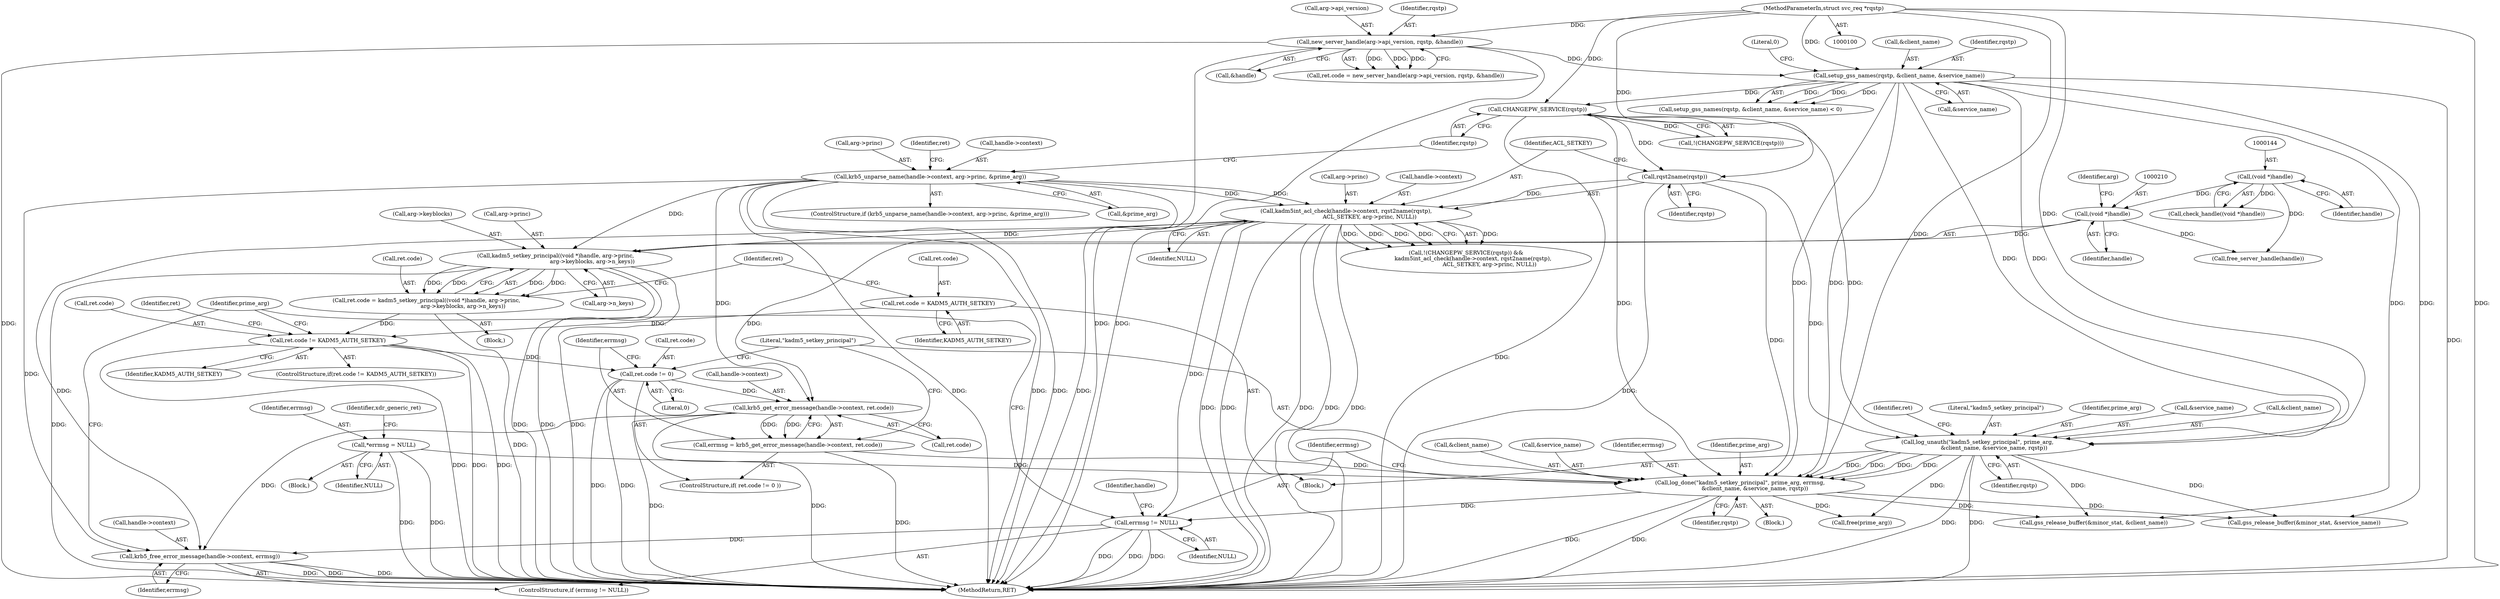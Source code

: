 digraph "0_krb5_83ed75feba32e46f736fcce0d96a0445f29b96c2_21@API" {
"1000271" [label="(Call,krb5_free_error_message(handle->context, errmsg))"];
"1000171" [label="(Call,krb5_unparse_name(handle->context, arg->princ, &prime_arg))"];
"1000251" [label="(Call,krb5_get_error_message(handle->context, ret.code))"];
"1000192" [label="(Call,kadm5int_acl_check(handle->context, rqst2name(rqstp),\n                           ACL_SETKEY, arg->princ, NULL))"];
"1000196" [label="(Call,rqst2name(rqstp))"];
"1000190" [label="(Call,CHANGEPW_SERVICE(rqstp))"];
"1000156" [label="(Call,setup_gss_names(rqstp, &client_name, &service_name))"];
"1000129" [label="(Call,new_server_handle(arg->api_version, rqstp, &handle))"];
"1000102" [label="(MethodParameterIn,struct svc_req *rqstp)"];
"1000244" [label="(Call,ret.code != 0)"];
"1000237" [label="(Call,ret.code != KADM5_AUTH_SETKEY)"];
"1000231" [label="(Call,ret.code = KADM5_AUTH_SETKEY)"];
"1000204" [label="(Call,ret.code = kadm5_setkey_principal((void *)handle, arg->princ,\n                                          arg->keyblocks, arg->n_keys))"];
"1000208" [label="(Call,kadm5_setkey_principal((void *)handle, arg->princ,\n                                          arg->keyblocks, arg->n_keys))"];
"1000209" [label="(Call,(void *)handle)"];
"1000143" [label="(Call,(void *)handle)"];
"1000268" [label="(Call,errmsg != NULL)"];
"1000258" [label="(Call,log_done(\"kadm5_setkey_principal\", prime_arg, errmsg,\n                 &client_name, &service_name, rqstp))"];
"1000223" [label="(Call,log_unauth(\"kadm5_setkey_principal\", prime_arg,\n                   &client_name, &service_name, rqstp))"];
"1000117" [label="(Call,*errmsg = NULL)"];
"1000249" [label="(Call,errmsg = krb5_get_error_message(handle->context, ret.code))"];
"1000241" [label="(Identifier,KADM5_AUTH_SETKEY)"];
"1000243" [label="(ControlStructure,if( ret.code != 0 ))"];
"1000231" [label="(Call,ret.code = KADM5_AUTH_SETKEY)"];
"1000269" [label="(Identifier,errmsg)"];
"1000170" [label="(ControlStructure,if (krb5_unparse_name(handle->context, arg->princ, &prime_arg)))"];
"1000222" [label="(Block,)"];
"1000284" [label="(Call,gss_release_buffer(&minor_stat, &service_name))"];
"1000118" [label="(Identifier,errmsg)"];
"1000266" [label="(Identifier,rqstp)"];
"1000249" [label="(Call,errmsg = krb5_get_error_message(handle->context, ret.code))"];
"1000262" [label="(Call,&client_name)"];
"1000225" [label="(Identifier,prime_arg)"];
"1000133" [label="(Identifier,rqstp)"];
"1000171" [label="(Call,krb5_unparse_name(handle->context, arg->princ, &prime_arg))"];
"1000178" [label="(Call,&prime_arg)"];
"1000199" [label="(Call,arg->princ)"];
"1000246" [label="(Identifier,ret)"];
"1000129" [label="(Call,new_server_handle(arg->api_version, rqstp, &handle))"];
"1000212" [label="(Call,arg->princ)"];
"1000289" [label="(Call,free_server_handle(handle))"];
"1000188" [label="(Call,!(CHANGEPW_SERVICE(rqstp)) &&\n        kadm5int_acl_check(handle->context, rqst2name(rqstp),\n                           ACL_SETKEY, arg->princ, NULL))"];
"1000157" [label="(Identifier,rqstp)"];
"1000134" [label="(Call,&handle)"];
"1000228" [label="(Call,&service_name)"];
"1000259" [label="(Literal,\"kadm5_setkey_principal\")"];
"1000271" [label="(Call,krb5_free_error_message(handle->context, errmsg))"];
"1000275" [label="(Identifier,errmsg)"];
"1000242" [label="(Block,)"];
"1000230" [label="(Identifier,rqstp)"];
"1000245" [label="(Call,ret.code)"];
"1000125" [label="(Call,ret.code = new_server_handle(arg->api_version, rqstp, &handle))"];
"1000205" [label="(Call,ret.code)"];
"1000203" [label="(Block,)"];
"1000226" [label="(Call,&client_name)"];
"1000244" [label="(Call,ret.code != 0)"];
"1000264" [label="(Call,&service_name)"];
"1000190" [label="(Call,CHANGEPW_SERVICE(rqstp))"];
"1000261" [label="(Identifier,errmsg)"];
"1000162" [label="(Literal,0)"];
"1000202" [label="(Identifier,NULL)"];
"1000143" [label="(Call,(void *)handle)"];
"1000102" [label="(MethodParameterIn,struct svc_req *rqstp)"];
"1000130" [label="(Call,arg->api_version)"];
"1000238" [label="(Call,ret.code)"];
"1000175" [label="(Call,arg->princ)"];
"1000277" [label="(Identifier,prime_arg)"];
"1000250" [label="(Identifier,errmsg)"];
"1000117" [label="(Call,*errmsg = NULL)"];
"1000172" [label="(Call,handle->context)"];
"1000268" [label="(Call,errmsg != NULL)"];
"1000191" [label="(Identifier,rqstp)"];
"1000260" [label="(Identifier,prime_arg)"];
"1000273" [label="(Identifier,handle)"];
"1000232" [label="(Call,ret.code)"];
"1000183" [label="(Identifier,ret)"];
"1000251" [label="(Call,krb5_get_error_message(handle->context, ret.code))"];
"1000270" [label="(Identifier,NULL)"];
"1000233" [label="(Identifier,ret)"];
"1000192" [label="(Call,kadm5int_acl_check(handle->context, rqst2name(rqstp),\n                           ACL_SETKEY, arg->princ, NULL))"];
"1000213" [label="(Identifier,arg)"];
"1000158" [label="(Call,&client_name)"];
"1000198" [label="(Identifier,ACL_SETKEY)"];
"1000208" [label="(Call,kadm5_setkey_principal((void *)handle, arg->princ,\n                                          arg->keyblocks, arg->n_keys))"];
"1000103" [label="(Block,)"];
"1000193" [label="(Call,handle->context)"];
"1000215" [label="(Call,arg->keyblocks)"];
"1000267" [label="(ControlStructure,if (errmsg != NULL))"];
"1000121" [label="(Identifier,xdr_generic_ret)"];
"1000155" [label="(Call,setup_gss_names(rqstp, &client_name, &service_name) < 0)"];
"1000204" [label="(Call,ret.code = kadm5_setkey_principal((void *)handle, arg->princ,\n                                          arg->keyblocks, arg->n_keys))"];
"1000239" [label="(Identifier,ret)"];
"1000189" [label="(Call,!(CHANGEPW_SERVICE(rqstp)))"];
"1000272" [label="(Call,handle->context)"];
"1000258" [label="(Call,log_done(\"kadm5_setkey_principal\", prime_arg, errmsg,\n                 &client_name, &service_name, rqstp))"];
"1000197" [label="(Identifier,rqstp)"];
"1000276" [label="(Call,free(prime_arg))"];
"1000223" [label="(Call,log_unauth(\"kadm5_setkey_principal\", prime_arg,\n                   &client_name, &service_name, rqstp))"];
"1000237" [label="(Call,ret.code != KADM5_AUTH_SETKEY)"];
"1000235" [label="(Identifier,KADM5_AUTH_SETKEY)"];
"1000218" [label="(Call,arg->n_keys)"];
"1000160" [label="(Call,&service_name)"];
"1000248" [label="(Literal,0)"];
"1000252" [label="(Call,handle->context)"];
"1000279" [label="(Call,gss_release_buffer(&minor_stat, &client_name))"];
"1000224" [label="(Literal,\"kadm5_setkey_principal\")"];
"1000294" [label="(MethodReturn,RET)"];
"1000209" [label="(Call,(void *)handle)"];
"1000236" [label="(ControlStructure,if(ret.code != KADM5_AUTH_SETKEY))"];
"1000142" [label="(Call,check_handle((void *)handle))"];
"1000156" [label="(Call,setup_gss_names(rqstp, &client_name, &service_name))"];
"1000196" [label="(Call,rqst2name(rqstp))"];
"1000255" [label="(Call,ret.code)"];
"1000119" [label="(Identifier,NULL)"];
"1000211" [label="(Identifier,handle)"];
"1000145" [label="(Identifier,handle)"];
"1000271" -> "1000267"  [label="AST: "];
"1000271" -> "1000275"  [label="CFG: "];
"1000272" -> "1000271"  [label="AST: "];
"1000275" -> "1000271"  [label="AST: "];
"1000277" -> "1000271"  [label="CFG: "];
"1000271" -> "1000294"  [label="DDG: "];
"1000271" -> "1000294"  [label="DDG: "];
"1000271" -> "1000294"  [label="DDG: "];
"1000171" -> "1000271"  [label="DDG: "];
"1000251" -> "1000271"  [label="DDG: "];
"1000192" -> "1000271"  [label="DDG: "];
"1000268" -> "1000271"  [label="DDG: "];
"1000171" -> "1000170"  [label="AST: "];
"1000171" -> "1000178"  [label="CFG: "];
"1000172" -> "1000171"  [label="AST: "];
"1000175" -> "1000171"  [label="AST: "];
"1000178" -> "1000171"  [label="AST: "];
"1000183" -> "1000171"  [label="CFG: "];
"1000191" -> "1000171"  [label="CFG: "];
"1000171" -> "1000294"  [label="DDG: "];
"1000171" -> "1000294"  [label="DDG: "];
"1000171" -> "1000294"  [label="DDG: "];
"1000171" -> "1000294"  [label="DDG: "];
"1000171" -> "1000192"  [label="DDG: "];
"1000171" -> "1000192"  [label="DDG: "];
"1000171" -> "1000208"  [label="DDG: "];
"1000171" -> "1000251"  [label="DDG: "];
"1000251" -> "1000249"  [label="AST: "];
"1000251" -> "1000255"  [label="CFG: "];
"1000252" -> "1000251"  [label="AST: "];
"1000255" -> "1000251"  [label="AST: "];
"1000249" -> "1000251"  [label="CFG: "];
"1000251" -> "1000294"  [label="DDG: "];
"1000251" -> "1000294"  [label="DDG: "];
"1000251" -> "1000249"  [label="DDG: "];
"1000251" -> "1000249"  [label="DDG: "];
"1000192" -> "1000251"  [label="DDG: "];
"1000244" -> "1000251"  [label="DDG: "];
"1000192" -> "1000188"  [label="AST: "];
"1000192" -> "1000202"  [label="CFG: "];
"1000193" -> "1000192"  [label="AST: "];
"1000196" -> "1000192"  [label="AST: "];
"1000198" -> "1000192"  [label="AST: "];
"1000199" -> "1000192"  [label="AST: "];
"1000202" -> "1000192"  [label="AST: "];
"1000188" -> "1000192"  [label="CFG: "];
"1000192" -> "1000294"  [label="DDG: "];
"1000192" -> "1000294"  [label="DDG: "];
"1000192" -> "1000294"  [label="DDG: "];
"1000192" -> "1000294"  [label="DDG: "];
"1000192" -> "1000294"  [label="DDG: "];
"1000192" -> "1000188"  [label="DDG: "];
"1000192" -> "1000188"  [label="DDG: "];
"1000192" -> "1000188"  [label="DDG: "];
"1000192" -> "1000188"  [label="DDG: "];
"1000192" -> "1000188"  [label="DDG: "];
"1000196" -> "1000192"  [label="DDG: "];
"1000192" -> "1000208"  [label="DDG: "];
"1000192" -> "1000268"  [label="DDG: "];
"1000196" -> "1000197"  [label="CFG: "];
"1000197" -> "1000196"  [label="AST: "];
"1000198" -> "1000196"  [label="CFG: "];
"1000196" -> "1000294"  [label="DDG: "];
"1000190" -> "1000196"  [label="DDG: "];
"1000102" -> "1000196"  [label="DDG: "];
"1000196" -> "1000223"  [label="DDG: "];
"1000196" -> "1000258"  [label="DDG: "];
"1000190" -> "1000189"  [label="AST: "];
"1000190" -> "1000191"  [label="CFG: "];
"1000191" -> "1000190"  [label="AST: "];
"1000189" -> "1000190"  [label="CFG: "];
"1000190" -> "1000294"  [label="DDG: "];
"1000190" -> "1000189"  [label="DDG: "];
"1000156" -> "1000190"  [label="DDG: "];
"1000102" -> "1000190"  [label="DDG: "];
"1000190" -> "1000223"  [label="DDG: "];
"1000190" -> "1000258"  [label="DDG: "];
"1000156" -> "1000155"  [label="AST: "];
"1000156" -> "1000160"  [label="CFG: "];
"1000157" -> "1000156"  [label="AST: "];
"1000158" -> "1000156"  [label="AST: "];
"1000160" -> "1000156"  [label="AST: "];
"1000162" -> "1000156"  [label="CFG: "];
"1000156" -> "1000294"  [label="DDG: "];
"1000156" -> "1000155"  [label="DDG: "];
"1000156" -> "1000155"  [label="DDG: "];
"1000156" -> "1000155"  [label="DDG: "];
"1000129" -> "1000156"  [label="DDG: "];
"1000102" -> "1000156"  [label="DDG: "];
"1000156" -> "1000223"  [label="DDG: "];
"1000156" -> "1000223"  [label="DDG: "];
"1000156" -> "1000258"  [label="DDG: "];
"1000156" -> "1000258"  [label="DDG: "];
"1000156" -> "1000279"  [label="DDG: "];
"1000156" -> "1000284"  [label="DDG: "];
"1000129" -> "1000125"  [label="AST: "];
"1000129" -> "1000134"  [label="CFG: "];
"1000130" -> "1000129"  [label="AST: "];
"1000133" -> "1000129"  [label="AST: "];
"1000134" -> "1000129"  [label="AST: "];
"1000125" -> "1000129"  [label="CFG: "];
"1000129" -> "1000294"  [label="DDG: "];
"1000129" -> "1000294"  [label="DDG: "];
"1000129" -> "1000294"  [label="DDG: "];
"1000129" -> "1000125"  [label="DDG: "];
"1000129" -> "1000125"  [label="DDG: "];
"1000129" -> "1000125"  [label="DDG: "];
"1000102" -> "1000129"  [label="DDG: "];
"1000102" -> "1000100"  [label="AST: "];
"1000102" -> "1000294"  [label="DDG: "];
"1000102" -> "1000223"  [label="DDG: "];
"1000102" -> "1000258"  [label="DDG: "];
"1000244" -> "1000243"  [label="AST: "];
"1000244" -> "1000248"  [label="CFG: "];
"1000245" -> "1000244"  [label="AST: "];
"1000248" -> "1000244"  [label="AST: "];
"1000250" -> "1000244"  [label="CFG: "];
"1000259" -> "1000244"  [label="CFG: "];
"1000244" -> "1000294"  [label="DDG: "];
"1000244" -> "1000294"  [label="DDG: "];
"1000237" -> "1000244"  [label="DDG: "];
"1000237" -> "1000236"  [label="AST: "];
"1000237" -> "1000241"  [label="CFG: "];
"1000238" -> "1000237"  [label="AST: "];
"1000241" -> "1000237"  [label="AST: "];
"1000246" -> "1000237"  [label="CFG: "];
"1000277" -> "1000237"  [label="CFG: "];
"1000237" -> "1000294"  [label="DDG: "];
"1000237" -> "1000294"  [label="DDG: "];
"1000237" -> "1000294"  [label="DDG: "];
"1000231" -> "1000237"  [label="DDG: "];
"1000204" -> "1000237"  [label="DDG: "];
"1000231" -> "1000222"  [label="AST: "];
"1000231" -> "1000235"  [label="CFG: "];
"1000232" -> "1000231"  [label="AST: "];
"1000235" -> "1000231"  [label="AST: "];
"1000239" -> "1000231"  [label="CFG: "];
"1000204" -> "1000203"  [label="AST: "];
"1000204" -> "1000208"  [label="CFG: "];
"1000205" -> "1000204"  [label="AST: "];
"1000208" -> "1000204"  [label="AST: "];
"1000239" -> "1000204"  [label="CFG: "];
"1000204" -> "1000294"  [label="DDG: "];
"1000208" -> "1000204"  [label="DDG: "];
"1000208" -> "1000204"  [label="DDG: "];
"1000208" -> "1000204"  [label="DDG: "];
"1000208" -> "1000204"  [label="DDG: "];
"1000208" -> "1000218"  [label="CFG: "];
"1000209" -> "1000208"  [label="AST: "];
"1000212" -> "1000208"  [label="AST: "];
"1000215" -> "1000208"  [label="AST: "];
"1000218" -> "1000208"  [label="AST: "];
"1000208" -> "1000294"  [label="DDG: "];
"1000208" -> "1000294"  [label="DDG: "];
"1000208" -> "1000294"  [label="DDG: "];
"1000208" -> "1000294"  [label="DDG: "];
"1000209" -> "1000208"  [label="DDG: "];
"1000209" -> "1000211"  [label="CFG: "];
"1000210" -> "1000209"  [label="AST: "];
"1000211" -> "1000209"  [label="AST: "];
"1000213" -> "1000209"  [label="CFG: "];
"1000143" -> "1000209"  [label="DDG: "];
"1000209" -> "1000289"  [label="DDG: "];
"1000143" -> "1000142"  [label="AST: "];
"1000143" -> "1000145"  [label="CFG: "];
"1000144" -> "1000143"  [label="AST: "];
"1000145" -> "1000143"  [label="AST: "];
"1000142" -> "1000143"  [label="CFG: "];
"1000143" -> "1000142"  [label="DDG: "];
"1000143" -> "1000289"  [label="DDG: "];
"1000268" -> "1000267"  [label="AST: "];
"1000268" -> "1000270"  [label="CFG: "];
"1000269" -> "1000268"  [label="AST: "];
"1000270" -> "1000268"  [label="AST: "];
"1000273" -> "1000268"  [label="CFG: "];
"1000277" -> "1000268"  [label="CFG: "];
"1000268" -> "1000294"  [label="DDG: "];
"1000268" -> "1000294"  [label="DDG: "];
"1000268" -> "1000294"  [label="DDG: "];
"1000258" -> "1000268"  [label="DDG: "];
"1000258" -> "1000242"  [label="AST: "];
"1000258" -> "1000266"  [label="CFG: "];
"1000259" -> "1000258"  [label="AST: "];
"1000260" -> "1000258"  [label="AST: "];
"1000261" -> "1000258"  [label="AST: "];
"1000262" -> "1000258"  [label="AST: "];
"1000264" -> "1000258"  [label="AST: "];
"1000266" -> "1000258"  [label="AST: "];
"1000269" -> "1000258"  [label="CFG: "];
"1000258" -> "1000294"  [label="DDG: "];
"1000258" -> "1000294"  [label="DDG: "];
"1000223" -> "1000258"  [label="DDG: "];
"1000223" -> "1000258"  [label="DDG: "];
"1000223" -> "1000258"  [label="DDG: "];
"1000223" -> "1000258"  [label="DDG: "];
"1000117" -> "1000258"  [label="DDG: "];
"1000249" -> "1000258"  [label="DDG: "];
"1000258" -> "1000276"  [label="DDG: "];
"1000258" -> "1000279"  [label="DDG: "];
"1000258" -> "1000284"  [label="DDG: "];
"1000223" -> "1000222"  [label="AST: "];
"1000223" -> "1000230"  [label="CFG: "];
"1000224" -> "1000223"  [label="AST: "];
"1000225" -> "1000223"  [label="AST: "];
"1000226" -> "1000223"  [label="AST: "];
"1000228" -> "1000223"  [label="AST: "];
"1000230" -> "1000223"  [label="AST: "];
"1000233" -> "1000223"  [label="CFG: "];
"1000223" -> "1000294"  [label="DDG: "];
"1000223" -> "1000294"  [label="DDG: "];
"1000223" -> "1000276"  [label="DDG: "];
"1000223" -> "1000279"  [label="DDG: "];
"1000223" -> "1000284"  [label="DDG: "];
"1000117" -> "1000103"  [label="AST: "];
"1000117" -> "1000119"  [label="CFG: "];
"1000118" -> "1000117"  [label="AST: "];
"1000119" -> "1000117"  [label="AST: "];
"1000121" -> "1000117"  [label="CFG: "];
"1000117" -> "1000294"  [label="DDG: "];
"1000117" -> "1000294"  [label="DDG: "];
"1000249" -> "1000243"  [label="AST: "];
"1000250" -> "1000249"  [label="AST: "];
"1000259" -> "1000249"  [label="CFG: "];
"1000249" -> "1000294"  [label="DDG: "];
}
